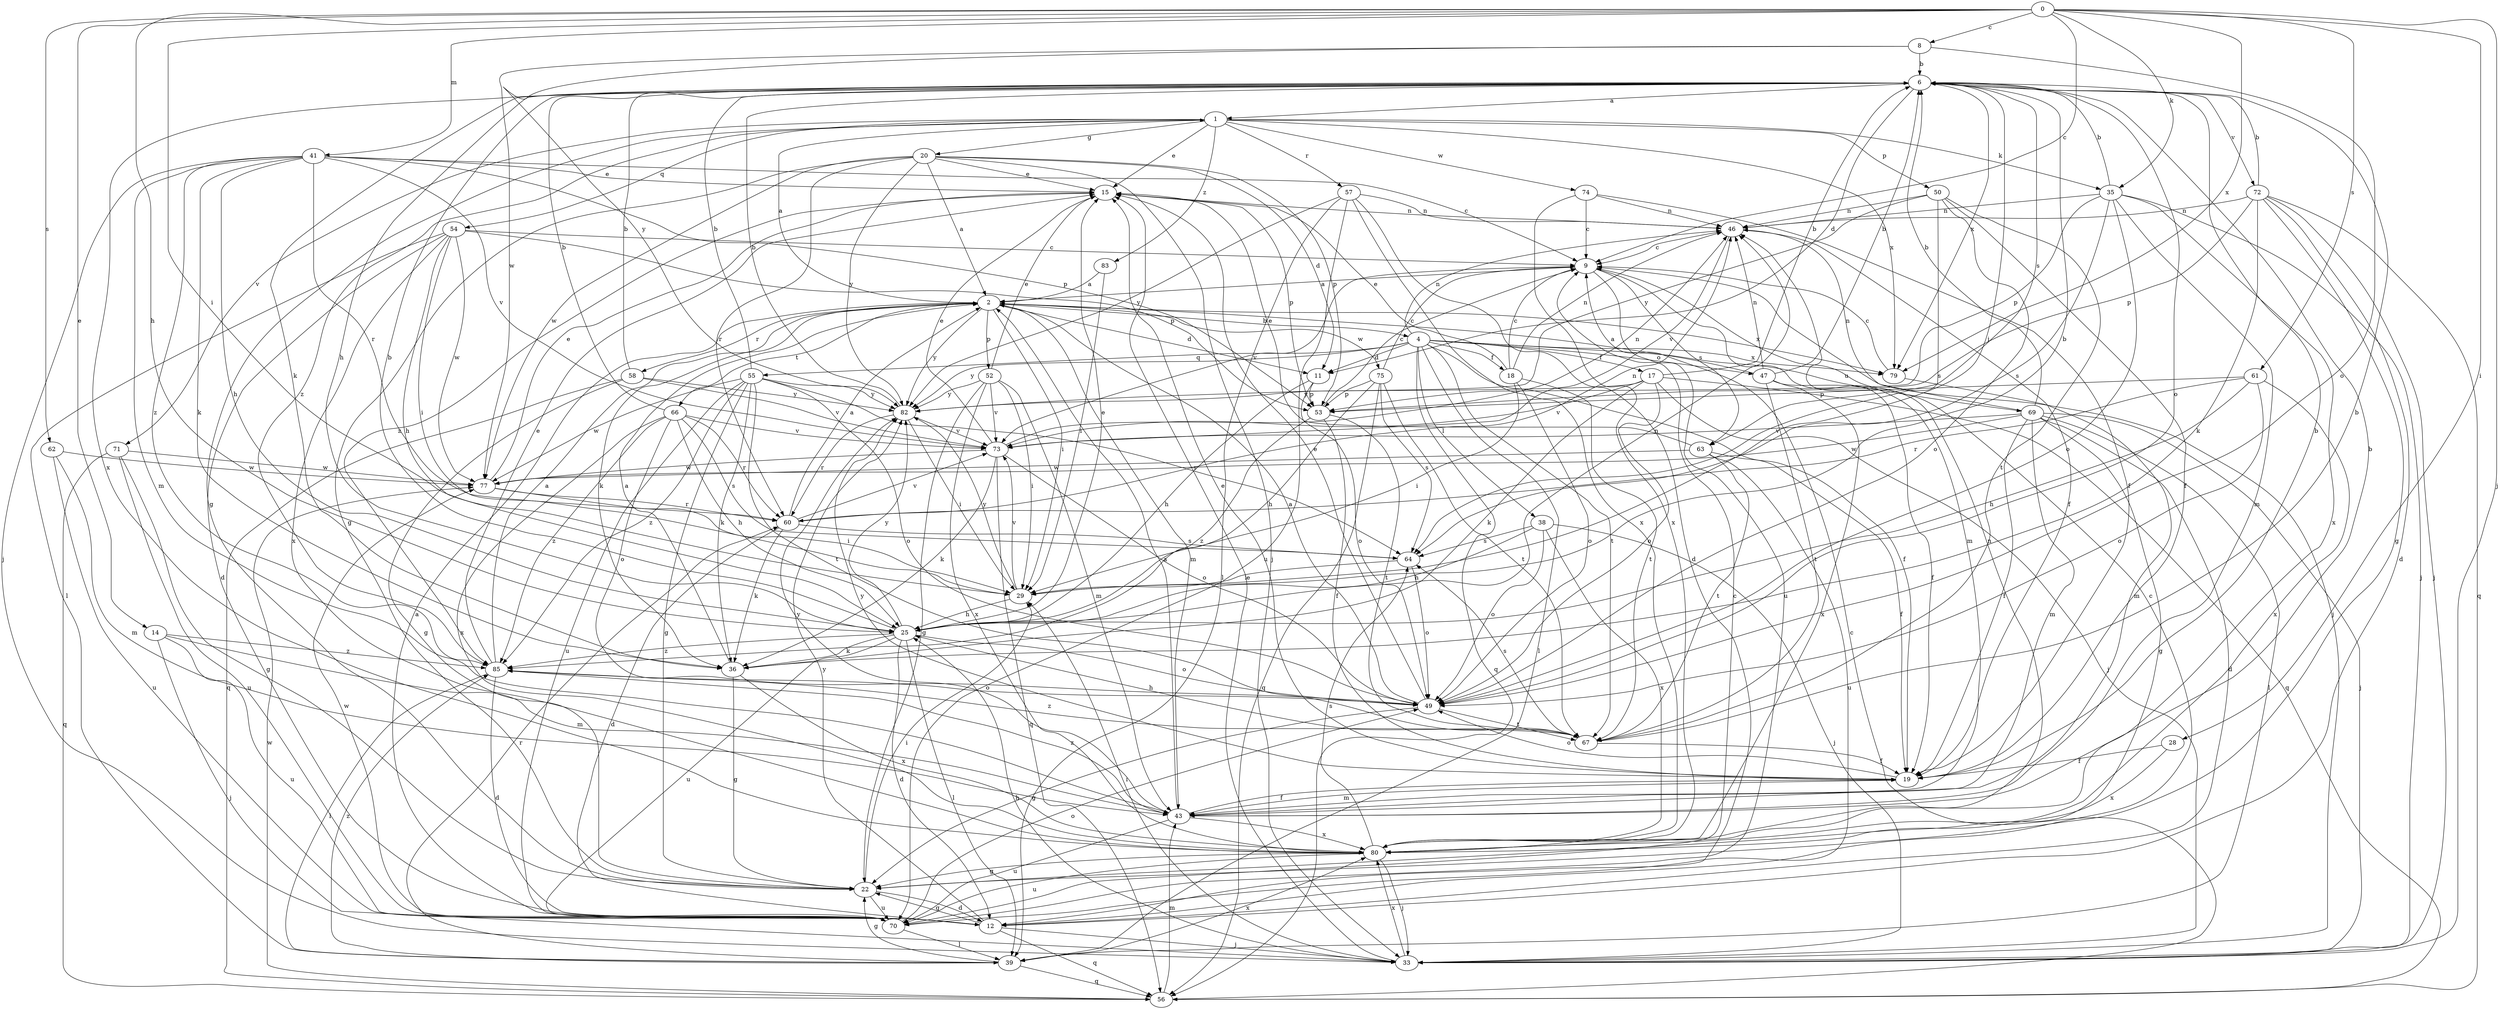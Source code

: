 strict digraph  {
0;
1;
2;
4;
6;
8;
9;
11;
12;
14;
15;
17;
18;
19;
20;
22;
25;
28;
29;
33;
35;
36;
38;
39;
41;
43;
46;
47;
49;
50;
52;
53;
54;
55;
56;
57;
58;
60;
61;
62;
63;
64;
66;
67;
69;
70;
71;
72;
73;
74;
75;
77;
79;
80;
82;
83;
85;
0 -> 8  [label=c];
0 -> 9  [label=c];
0 -> 14  [label=e];
0 -> 25  [label=h];
0 -> 28  [label=i];
0 -> 29  [label=i];
0 -> 33  [label=j];
0 -> 35  [label=k];
0 -> 41  [label=m];
0 -> 61  [label=s];
0 -> 62  [label=s];
0 -> 79  [label=x];
1 -> 15  [label=e];
1 -> 20  [label=g];
1 -> 22  [label=g];
1 -> 35  [label=k];
1 -> 50  [label=p];
1 -> 54  [label=q];
1 -> 57  [label=r];
1 -> 71  [label=v];
1 -> 74  [label=w];
1 -> 79  [label=x];
1 -> 83  [label=z];
1 -> 85  [label=z];
2 -> 1  [label=a];
2 -> 4  [label=b];
2 -> 11  [label=d];
2 -> 29  [label=i];
2 -> 36  [label=k];
2 -> 43  [label=m];
2 -> 52  [label=p];
2 -> 58  [label=r];
2 -> 66  [label=t];
2 -> 75  [label=w];
2 -> 79  [label=x];
2 -> 82  [label=y];
4 -> 11  [label=d];
4 -> 17  [label=f];
4 -> 18  [label=f];
4 -> 19  [label=f];
4 -> 38  [label=l];
4 -> 39  [label=l];
4 -> 46  [label=n];
4 -> 47  [label=o];
4 -> 55  [label=q];
4 -> 56  [label=q];
4 -> 67  [label=t];
4 -> 69  [label=u];
4 -> 79  [label=x];
4 -> 82  [label=y];
6 -> 1  [label=a];
6 -> 11  [label=d];
6 -> 25  [label=h];
6 -> 29  [label=i];
6 -> 36  [label=k];
6 -> 49  [label=o];
6 -> 63  [label=s];
6 -> 72  [label=v];
6 -> 79  [label=x];
6 -> 80  [label=x];
8 -> 6  [label=b];
8 -> 49  [label=o];
8 -> 77  [label=w];
8 -> 82  [label=y];
9 -> 2  [label=a];
9 -> 33  [label=j];
9 -> 43  [label=m];
9 -> 63  [label=s];
9 -> 70  [label=u];
9 -> 73  [label=v];
11 -> 25  [label=h];
11 -> 49  [label=o];
11 -> 53  [label=p];
12 -> 9  [label=c];
12 -> 22  [label=g];
12 -> 33  [label=j];
12 -> 56  [label=q];
12 -> 82  [label=y];
14 -> 33  [label=j];
14 -> 43  [label=m];
14 -> 70  [label=u];
14 -> 85  [label=z];
15 -> 46  [label=n];
15 -> 53  [label=p];
15 -> 85  [label=z];
17 -> 6  [label=b];
17 -> 33  [label=j];
17 -> 36  [label=k];
17 -> 49  [label=o];
17 -> 56  [label=q];
17 -> 73  [label=v];
17 -> 82  [label=y];
18 -> 9  [label=c];
18 -> 15  [label=e];
18 -> 29  [label=i];
18 -> 46  [label=n];
18 -> 49  [label=o];
18 -> 67  [label=t];
19 -> 6  [label=b];
19 -> 15  [label=e];
19 -> 43  [label=m];
19 -> 49  [label=o];
19 -> 82  [label=y];
20 -> 2  [label=a];
20 -> 11  [label=d];
20 -> 15  [label=e];
20 -> 22  [label=g];
20 -> 33  [label=j];
20 -> 53  [label=p];
20 -> 60  [label=r];
20 -> 77  [label=w];
20 -> 82  [label=y];
22 -> 12  [label=d];
22 -> 29  [label=i];
22 -> 70  [label=u];
25 -> 6  [label=b];
25 -> 12  [label=d];
25 -> 15  [label=e];
25 -> 36  [label=k];
25 -> 39  [label=l];
25 -> 46  [label=n];
25 -> 49  [label=o];
25 -> 70  [label=u];
25 -> 82  [label=y];
25 -> 85  [label=z];
28 -> 19  [label=f];
28 -> 80  [label=x];
29 -> 6  [label=b];
29 -> 25  [label=h];
29 -> 73  [label=v];
29 -> 82  [label=y];
33 -> 15  [label=e];
33 -> 25  [label=h];
33 -> 29  [label=i];
33 -> 80  [label=x];
35 -> 6  [label=b];
35 -> 33  [label=j];
35 -> 43  [label=m];
35 -> 46  [label=n];
35 -> 49  [label=o];
35 -> 53  [label=p];
35 -> 64  [label=s];
35 -> 80  [label=x];
36 -> 2  [label=a];
36 -> 22  [label=g];
36 -> 80  [label=x];
38 -> 25  [label=h];
38 -> 33  [label=j];
38 -> 49  [label=o];
38 -> 64  [label=s];
38 -> 80  [label=x];
39 -> 22  [label=g];
39 -> 56  [label=q];
39 -> 60  [label=r];
39 -> 80  [label=x];
39 -> 85  [label=z];
41 -> 9  [label=c];
41 -> 15  [label=e];
41 -> 25  [label=h];
41 -> 33  [label=j];
41 -> 36  [label=k];
41 -> 43  [label=m];
41 -> 53  [label=p];
41 -> 60  [label=r];
41 -> 73  [label=v];
41 -> 85  [label=z];
43 -> 2  [label=a];
43 -> 6  [label=b];
43 -> 19  [label=f];
43 -> 70  [label=u];
43 -> 80  [label=x];
43 -> 82  [label=y];
43 -> 85  [label=z];
46 -> 9  [label=c];
46 -> 19  [label=f];
46 -> 73  [label=v];
47 -> 2  [label=a];
47 -> 6  [label=b];
47 -> 19  [label=f];
47 -> 46  [label=n];
47 -> 67  [label=t];
47 -> 80  [label=x];
49 -> 2  [label=a];
49 -> 15  [label=e];
49 -> 22  [label=g];
49 -> 67  [label=t];
50 -> 19  [label=f];
50 -> 46  [label=n];
50 -> 49  [label=o];
50 -> 64  [label=s];
50 -> 67  [label=t];
50 -> 82  [label=y];
52 -> 15  [label=e];
52 -> 22  [label=g];
52 -> 29  [label=i];
52 -> 43  [label=m];
52 -> 73  [label=v];
52 -> 80  [label=x];
52 -> 82  [label=y];
53 -> 9  [label=c];
53 -> 19  [label=f];
53 -> 67  [label=t];
53 -> 85  [label=z];
54 -> 9  [label=c];
54 -> 12  [label=d];
54 -> 25  [label=h];
54 -> 29  [label=i];
54 -> 39  [label=l];
54 -> 53  [label=p];
54 -> 77  [label=w];
54 -> 80  [label=x];
55 -> 6  [label=b];
55 -> 22  [label=g];
55 -> 36  [label=k];
55 -> 49  [label=o];
55 -> 64  [label=s];
55 -> 67  [label=t];
55 -> 70  [label=u];
55 -> 77  [label=w];
55 -> 82  [label=y];
55 -> 85  [label=z];
56 -> 9  [label=c];
56 -> 43  [label=m];
56 -> 77  [label=w];
57 -> 12  [label=d];
57 -> 39  [label=l];
57 -> 46  [label=n];
57 -> 70  [label=u];
57 -> 80  [label=x];
57 -> 82  [label=y];
58 -> 6  [label=b];
58 -> 22  [label=g];
58 -> 56  [label=q];
58 -> 73  [label=v];
58 -> 82  [label=y];
60 -> 2  [label=a];
60 -> 12  [label=d];
60 -> 36  [label=k];
60 -> 46  [label=n];
60 -> 64  [label=s];
60 -> 73  [label=v];
61 -> 25  [label=h];
61 -> 49  [label=o];
61 -> 53  [label=p];
61 -> 60  [label=r];
61 -> 80  [label=x];
62 -> 43  [label=m];
62 -> 70  [label=u];
62 -> 77  [label=w];
63 -> 15  [label=e];
63 -> 19  [label=f];
63 -> 67  [label=t];
63 -> 70  [label=u];
63 -> 77  [label=w];
64 -> 29  [label=i];
64 -> 49  [label=o];
66 -> 6  [label=b];
66 -> 25  [label=h];
66 -> 49  [label=o];
66 -> 60  [label=r];
66 -> 64  [label=s];
66 -> 73  [label=v];
66 -> 80  [label=x];
66 -> 85  [label=z];
67 -> 6  [label=b];
67 -> 19  [label=f];
67 -> 25  [label=h];
67 -> 64  [label=s];
67 -> 85  [label=z];
69 -> 6  [label=b];
69 -> 12  [label=d];
69 -> 19  [label=f];
69 -> 22  [label=g];
69 -> 33  [label=j];
69 -> 39  [label=l];
69 -> 43  [label=m];
69 -> 46  [label=n];
69 -> 73  [label=v];
69 -> 77  [label=w];
70 -> 2  [label=a];
70 -> 9  [label=c];
70 -> 39  [label=l];
70 -> 49  [label=o];
70 -> 77  [label=w];
71 -> 22  [label=g];
71 -> 56  [label=q];
71 -> 70  [label=u];
71 -> 77  [label=w];
72 -> 6  [label=b];
72 -> 12  [label=d];
72 -> 22  [label=g];
72 -> 33  [label=j];
72 -> 36  [label=k];
72 -> 46  [label=n];
72 -> 53  [label=p];
72 -> 56  [label=q];
73 -> 15  [label=e];
73 -> 36  [label=k];
73 -> 46  [label=n];
73 -> 49  [label=o];
73 -> 56  [label=q];
73 -> 77  [label=w];
74 -> 9  [label=c];
74 -> 19  [label=f];
74 -> 46  [label=n];
74 -> 80  [label=x];
75 -> 9  [label=c];
75 -> 25  [label=h];
75 -> 53  [label=p];
75 -> 56  [label=q];
75 -> 64  [label=s];
75 -> 67  [label=t];
77 -> 15  [label=e];
77 -> 29  [label=i];
77 -> 60  [label=r];
79 -> 9  [label=c];
79 -> 43  [label=m];
80 -> 22  [label=g];
80 -> 33  [label=j];
80 -> 46  [label=n];
80 -> 64  [label=s];
80 -> 70  [label=u];
82 -> 6  [label=b];
82 -> 29  [label=i];
82 -> 60  [label=r];
82 -> 73  [label=v];
83 -> 2  [label=a];
83 -> 29  [label=i];
85 -> 2  [label=a];
85 -> 12  [label=d];
85 -> 15  [label=e];
85 -> 39  [label=l];
85 -> 49  [label=o];
}
